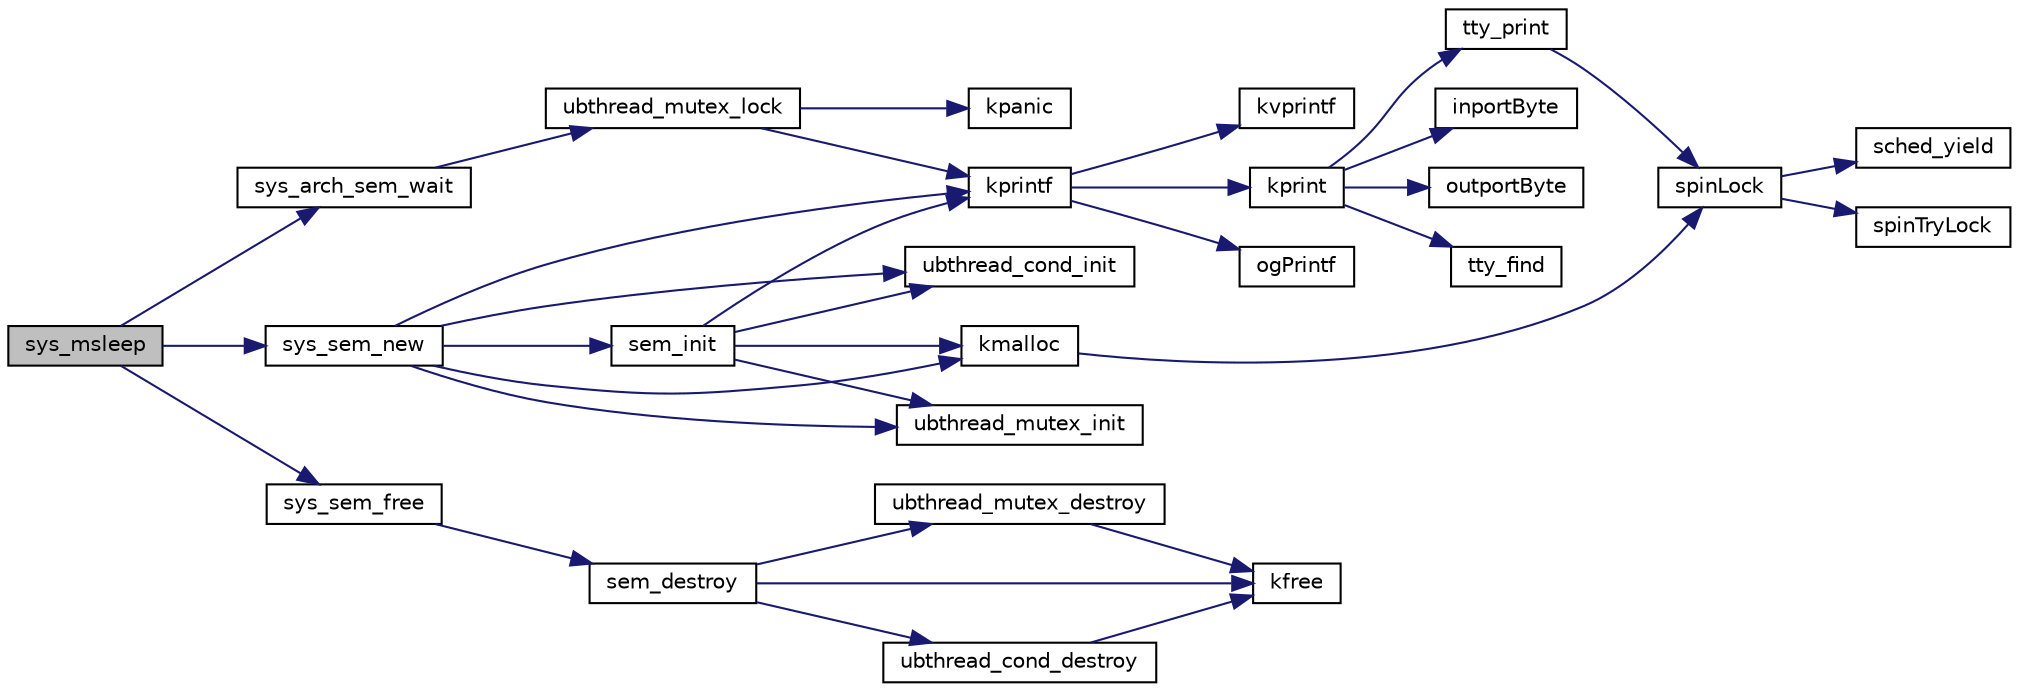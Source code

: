 digraph "sys_msleep"
{
 // LATEX_PDF_SIZE
  edge [fontname="Helvetica",fontsize="10",labelfontname="Helvetica",labelfontsize="10"];
  node [fontname="Helvetica",fontsize="10",shape=record];
  rankdir="LR";
  Node1 [label="sys_msleep",height=0.2,width=0.4,color="black", fillcolor="grey75", style="filled", fontcolor="black",tooltip=" "];
  Node1 -> Node2 [color="midnightblue",fontsize="10",style="solid",fontname="Helvetica"];
  Node2 [label="sys_arch_sem_wait",height=0.2,width=0.4,color="black", fillcolor="white", style="filled",URL="$group__sys__sem.html#ga28aa725e8a36dd0cfde89875af4f3ec9",tooltip=" "];
  Node2 -> Node3 [color="midnightblue",fontsize="10",style="solid",fontname="Helvetica"];
  Node3 [label="ubthread_mutex_lock",height=0.2,width=0.4,color="black", fillcolor="white", style="filled",URL="$ubthread_8h.html#aa13bf141cd3e9bf0921fbf61ffc637d8",tooltip=" "];
  Node3 -> Node4 [color="midnightblue",fontsize="10",style="solid",fontname="Helvetica"];
  Node4 [label="kpanic",height=0.2,width=0.4,color="black", fillcolor="white", style="filled",URL="$armv6_2kpanic_8c.html#adb9a182aa071791a306163d50d653deb",tooltip="print panic message and halt system"];
  Node3 -> Node5 [color="midnightblue",fontsize="10",style="solid",fontname="Helvetica"];
  Node5 [label="kprintf",height=0.2,width=0.4,color="black", fillcolor="white", style="filled",URL="$kprintf_8h.html#a20b56810edb62a6fe59917015c30848f",tooltip=" "];
  Node5 -> Node6 [color="midnightblue",fontsize="10",style="solid",fontname="Helvetica"];
  Node6 [label="kprint",height=0.2,width=0.4,color="black", fillcolor="white", style="filled",URL="$video_8h.html#a5429378b96a24fadfd2d1f8d777eb95a",tooltip=" "];
  Node6 -> Node7 [color="midnightblue",fontsize="10",style="solid",fontname="Helvetica"];
  Node7 [label="inportByte",height=0.2,width=0.4,color="black", fillcolor="white", style="filled",URL="$io_8h.html#a77b934268de1b3ecdcf3f275413b3108",tooltip="input one byte from specified port"];
  Node6 -> Node8 [color="midnightblue",fontsize="10",style="solid",fontname="Helvetica"];
  Node8 [label="outportByte",height=0.2,width=0.4,color="black", fillcolor="white", style="filled",URL="$io_8h.html#a8acc1a06073db2e7b92ffbd00fbd0cf1",tooltip="outputut one byte to specified port"];
  Node6 -> Node9 [color="midnightblue",fontsize="10",style="solid",fontname="Helvetica"];
  Node9 [label="tty_find",height=0.2,width=0.4,color="black", fillcolor="white", style="filled",URL="$tty_8h.html#a4f96ccac7e60296ef496008d8cbed0ff",tooltip=" "];
  Node6 -> Node10 [color="midnightblue",fontsize="10",style="solid",fontname="Helvetica"];
  Node10 [label="tty_print",height=0.2,width=0.4,color="black", fillcolor="white", style="filled",URL="$tty_8h.html#ad96f57a7c113d3cfa76ee5fed6de33c0",tooltip=" "];
  Node10 -> Node11 [color="midnightblue",fontsize="10",style="solid",fontname="Helvetica"];
  Node11 [label="spinLock",height=0.2,width=0.4,color="black", fillcolor="white", style="filled",URL="$armv6_2spinlock_8c.html#a71f03d2ba55111c715b6068254847a53",tooltip=" "];
  Node11 -> Node12 [color="midnightblue",fontsize="10",style="solid",fontname="Helvetica"];
  Node12 [label="sched_yield",height=0.2,width=0.4,color="black", fillcolor="white", style="filled",URL="$armv6_2sched_8c.html#a08933fe6d593a1c78b9080359f15a0b7",tooltip=" "];
  Node11 -> Node13 [color="midnightblue",fontsize="10",style="solid",fontname="Helvetica"];
  Node13 [label="spinTryLock",height=0.2,width=0.4,color="black", fillcolor="white", style="filled",URL="$armv6_2spinlock_8c.html#a740766af5da58616f700fffab6768a78",tooltip=" "];
  Node5 -> Node14 [color="midnightblue",fontsize="10",style="solid",fontname="Helvetica"];
  Node14 [label="kvprintf",height=0.2,width=0.4,color="black", fillcolor="white", style="filled",URL="$kprintf_8c.html#a3093cdac4668a4ccffdd7f77270888b7",tooltip=" "];
  Node5 -> Node15 [color="midnightblue",fontsize="10",style="solid",fontname="Helvetica"];
  Node15 [label="ogPrintf",height=0.2,width=0.4,color="black", fillcolor="white", style="filled",URL="$kprintf_8h.html#a3b4a66bf1f6583e65660f281b6014aa1",tooltip=" "];
  Node1 -> Node16 [color="midnightblue",fontsize="10",style="solid",fontname="Helvetica"];
  Node16 [label="sys_sem_free",height=0.2,width=0.4,color="black", fillcolor="white", style="filled",URL="$group__sys__sem.html#ga4d02e29e5dfa092559efc04dee985822",tooltip=" "];
  Node16 -> Node17 [color="midnightblue",fontsize="10",style="solid",fontname="Helvetica"];
  Node17 [label="sem_destroy",height=0.2,width=0.4,color="black", fillcolor="white", style="filled",URL="$sem_8h.html#adcce987e1dbe6b3740a4b8f1a49c680f",tooltip=" "];
  Node17 -> Node18 [color="midnightblue",fontsize="10",style="solid",fontname="Helvetica"];
  Node18 [label="kfree",height=0.2,width=0.4,color="black", fillcolor="white", style="filled",URL="$kmalloc_8h.html#aaa9ed6886459604cf73ccdbf6410e487",tooltip=" "];
  Node17 -> Node19 [color="midnightblue",fontsize="10",style="solid",fontname="Helvetica"];
  Node19 [label="ubthread_cond_destroy",height=0.2,width=0.4,color="black", fillcolor="white", style="filled",URL="$ubthread_8h.html#ae914fae69538736dc5e494c15ce93a17",tooltip=" "];
  Node19 -> Node18 [color="midnightblue",fontsize="10",style="solid",fontname="Helvetica"];
  Node17 -> Node20 [color="midnightblue",fontsize="10",style="solid",fontname="Helvetica"];
  Node20 [label="ubthread_mutex_destroy",height=0.2,width=0.4,color="black", fillcolor="white", style="filled",URL="$ubthread_8h.html#a278f5d5b1e11b6668b75da6a285442e4",tooltip=" "];
  Node20 -> Node18 [color="midnightblue",fontsize="10",style="solid",fontname="Helvetica"];
  Node1 -> Node21 [color="midnightblue",fontsize="10",style="solid",fontname="Helvetica"];
  Node21 [label="sys_sem_new",height=0.2,width=0.4,color="black", fillcolor="white", style="filled",URL="$group__sys__sem.html#gadb68acad14b34550b9891bc11bbf4e63",tooltip=" "];
  Node21 -> Node22 [color="midnightblue",fontsize="10",style="solid",fontname="Helvetica"];
  Node22 [label="kmalloc",height=0.2,width=0.4,color="black", fillcolor="white", style="filled",URL="$kmalloc_8h.html#a150eab2ac4ce4553e21ca10e7f441762",tooltip=" "];
  Node22 -> Node11 [color="midnightblue",fontsize="10",style="solid",fontname="Helvetica"];
  Node21 -> Node5 [color="midnightblue",fontsize="10",style="solid",fontname="Helvetica"];
  Node21 -> Node23 [color="midnightblue",fontsize="10",style="solid",fontname="Helvetica"];
  Node23 [label="sem_init",height=0.2,width=0.4,color="black", fillcolor="white", style="filled",URL="$sem_8h.html#a741be298cbcc3eab1747e8b9b239d5f0",tooltip=" "];
  Node23 -> Node22 [color="midnightblue",fontsize="10",style="solid",fontname="Helvetica"];
  Node23 -> Node5 [color="midnightblue",fontsize="10",style="solid",fontname="Helvetica"];
  Node23 -> Node24 [color="midnightblue",fontsize="10",style="solid",fontname="Helvetica"];
  Node24 [label="ubthread_cond_init",height=0.2,width=0.4,color="black", fillcolor="white", style="filled",URL="$ubthread_8h.html#acbb7170a68758468ab5b02512a320112",tooltip=" "];
  Node23 -> Node25 [color="midnightblue",fontsize="10",style="solid",fontname="Helvetica"];
  Node25 [label="ubthread_mutex_init",height=0.2,width=0.4,color="black", fillcolor="white", style="filled",URL="$ubthread_8h.html#ab6bfc2169b55532821582f24b68dc855",tooltip=" "];
  Node21 -> Node24 [color="midnightblue",fontsize="10",style="solid",fontname="Helvetica"];
  Node21 -> Node25 [color="midnightblue",fontsize="10",style="solid",fontname="Helvetica"];
}
